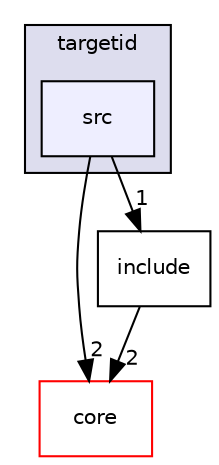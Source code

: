 digraph "modules/targetid/src" {
  compound=true
  node [ fontsize="10", fontname="Helvetica"];
  edge [ labelfontsize="10", labelfontname="Helvetica"];
  subgraph clusterdir_44502377c12c708fe4ee1a0c85880be9 {
    graph [ bgcolor="#ddddee", pencolor="black", label="targetid" fontname="Helvetica", fontsize="10", URL="dir_44502377c12c708fe4ee1a0c85880be9.html"]
  dir_4f826496dc41eeb01b4944a1f4a83f8f [shape=box, label="src", style="filled", fillcolor="#eeeeff", pencolor="black", URL="dir_4f826496dc41eeb01b4944a1f4a83f8f.html"];
  }
  dir_af9662fc3bbb718d08ee7fbee3548177 [shape=box label="core" fillcolor="white" style="filled" color="red" URL="dir_af9662fc3bbb718d08ee7fbee3548177.html"];
  dir_49ec1073406373eae619ab2d35469900 [shape=box label="include" URL="dir_49ec1073406373eae619ab2d35469900.html"];
  dir_49ec1073406373eae619ab2d35469900->dir_af9662fc3bbb718d08ee7fbee3548177 [headlabel="2", labeldistance=1.5 headhref="dir_000024_000005.html"];
  dir_4f826496dc41eeb01b4944a1f4a83f8f->dir_af9662fc3bbb718d08ee7fbee3548177 [headlabel="2", labeldistance=1.5 headhref="dir_000025_000005.html"];
  dir_4f826496dc41eeb01b4944a1f4a83f8f->dir_49ec1073406373eae619ab2d35469900 [headlabel="1", labeldistance=1.5 headhref="dir_000025_000024.html"];
}
